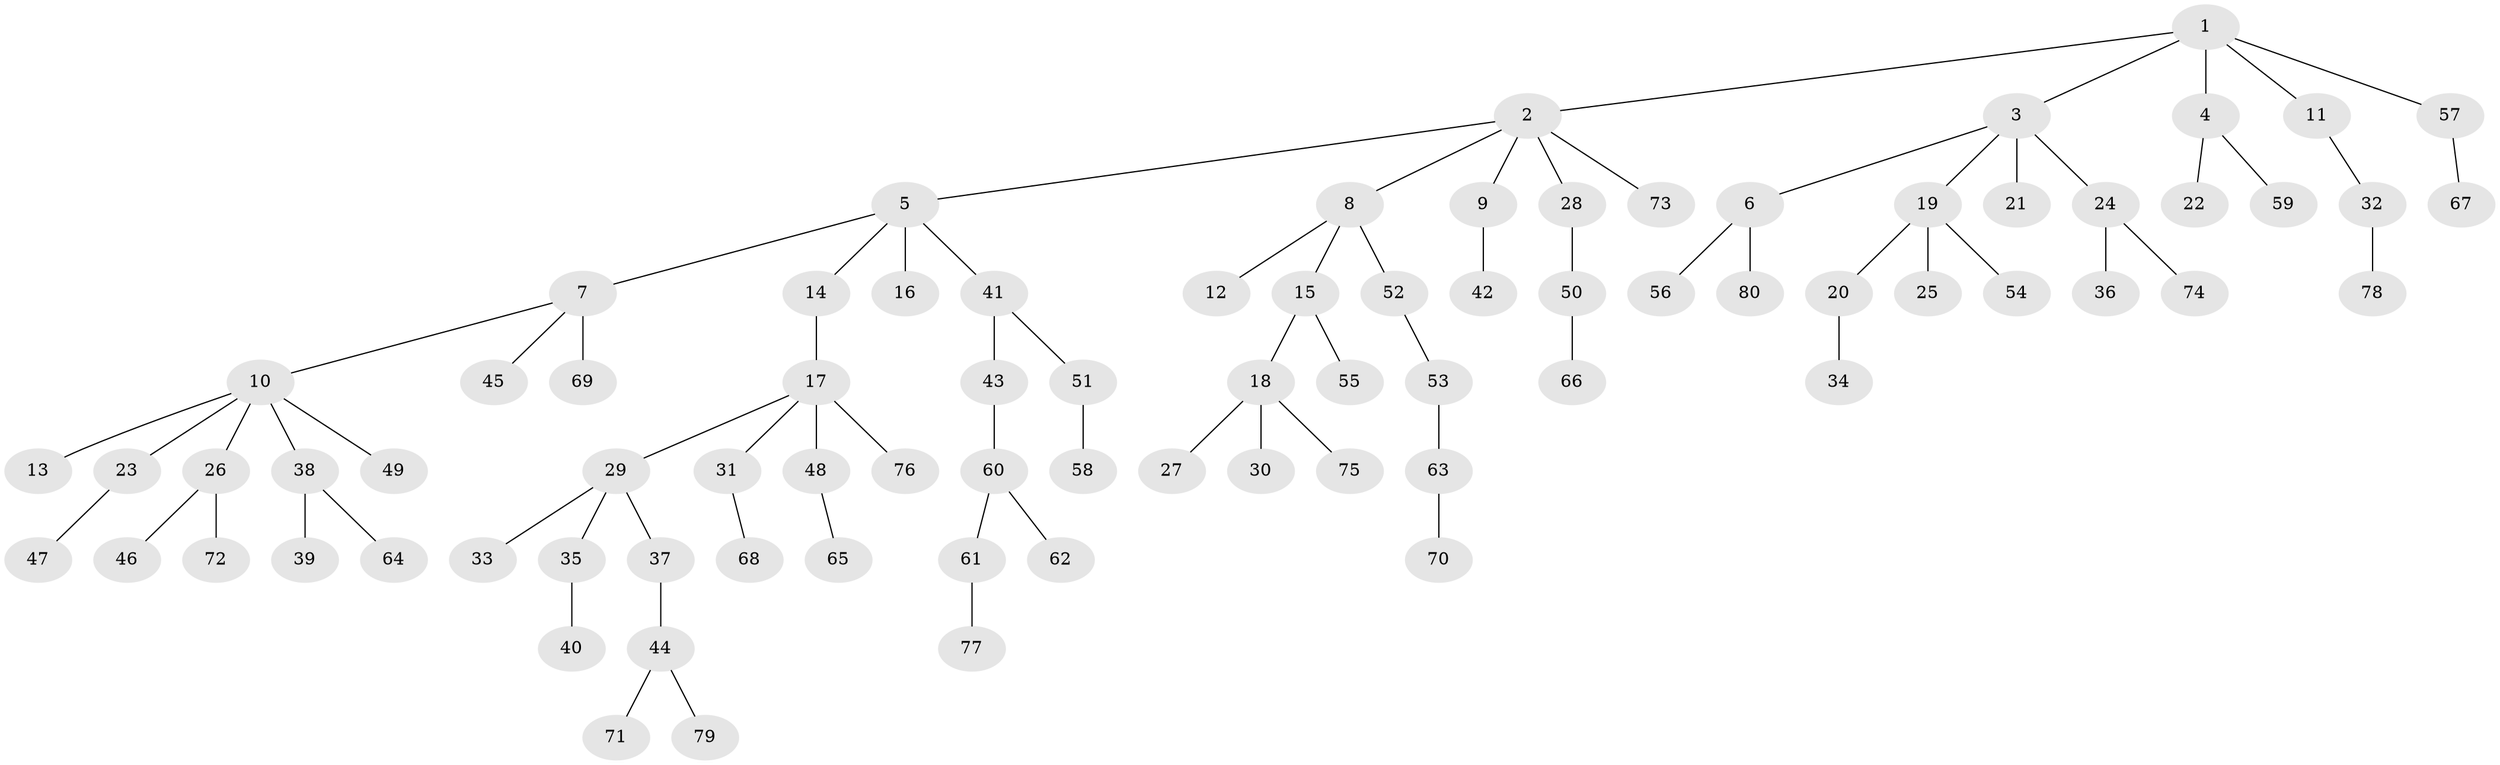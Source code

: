 // Generated by graph-tools (version 1.1) at 2025/50/03/09/25 03:50:17]
// undirected, 80 vertices, 79 edges
graph export_dot {
graph [start="1"]
  node [color=gray90,style=filled];
  1;
  2;
  3;
  4;
  5;
  6;
  7;
  8;
  9;
  10;
  11;
  12;
  13;
  14;
  15;
  16;
  17;
  18;
  19;
  20;
  21;
  22;
  23;
  24;
  25;
  26;
  27;
  28;
  29;
  30;
  31;
  32;
  33;
  34;
  35;
  36;
  37;
  38;
  39;
  40;
  41;
  42;
  43;
  44;
  45;
  46;
  47;
  48;
  49;
  50;
  51;
  52;
  53;
  54;
  55;
  56;
  57;
  58;
  59;
  60;
  61;
  62;
  63;
  64;
  65;
  66;
  67;
  68;
  69;
  70;
  71;
  72;
  73;
  74;
  75;
  76;
  77;
  78;
  79;
  80;
  1 -- 2;
  1 -- 3;
  1 -- 4;
  1 -- 11;
  1 -- 57;
  2 -- 5;
  2 -- 8;
  2 -- 9;
  2 -- 28;
  2 -- 73;
  3 -- 6;
  3 -- 19;
  3 -- 21;
  3 -- 24;
  4 -- 22;
  4 -- 59;
  5 -- 7;
  5 -- 14;
  5 -- 16;
  5 -- 41;
  6 -- 56;
  6 -- 80;
  7 -- 10;
  7 -- 45;
  7 -- 69;
  8 -- 12;
  8 -- 15;
  8 -- 52;
  9 -- 42;
  10 -- 13;
  10 -- 23;
  10 -- 26;
  10 -- 38;
  10 -- 49;
  11 -- 32;
  14 -- 17;
  15 -- 18;
  15 -- 55;
  17 -- 29;
  17 -- 31;
  17 -- 48;
  17 -- 76;
  18 -- 27;
  18 -- 30;
  18 -- 75;
  19 -- 20;
  19 -- 25;
  19 -- 54;
  20 -- 34;
  23 -- 47;
  24 -- 36;
  24 -- 74;
  26 -- 46;
  26 -- 72;
  28 -- 50;
  29 -- 33;
  29 -- 35;
  29 -- 37;
  31 -- 68;
  32 -- 78;
  35 -- 40;
  37 -- 44;
  38 -- 39;
  38 -- 64;
  41 -- 43;
  41 -- 51;
  43 -- 60;
  44 -- 71;
  44 -- 79;
  48 -- 65;
  50 -- 66;
  51 -- 58;
  52 -- 53;
  53 -- 63;
  57 -- 67;
  60 -- 61;
  60 -- 62;
  61 -- 77;
  63 -- 70;
}
